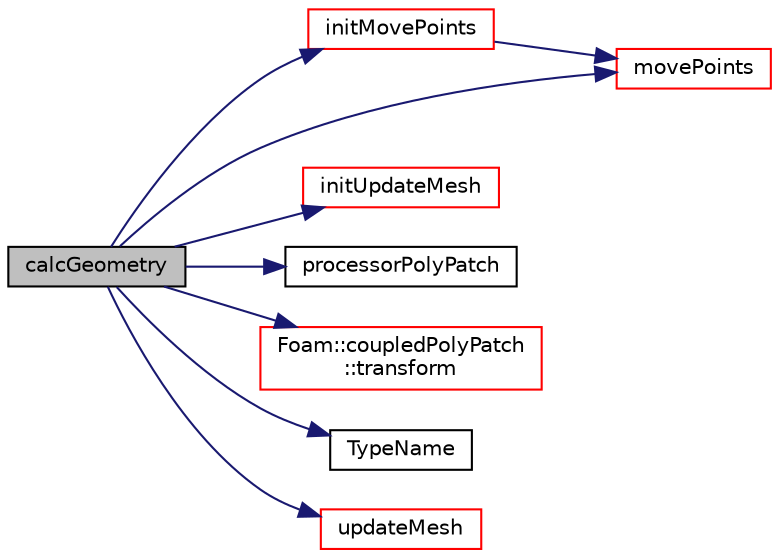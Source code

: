 digraph "calcGeometry"
{
  bgcolor="transparent";
  edge [fontname="Helvetica",fontsize="10",labelfontname="Helvetica",labelfontsize="10"];
  node [fontname="Helvetica",fontsize="10",shape=record];
  rankdir="LR";
  Node1 [label="calcGeometry",height=0.2,width=0.4,color="black", fillcolor="grey75", style="filled", fontcolor="black"];
  Node1 -> Node2 [color="midnightblue",fontsize="10",style="solid",fontname="Helvetica"];
  Node2 [label="initMovePoints",height=0.2,width=0.4,color="red",URL="$a02045.html#a2bad1de417e8eb8f09a4ed66147a3274",tooltip="Initialise the patches for moving points. "];
  Node2 -> Node3 [color="midnightblue",fontsize="10",style="solid",fontname="Helvetica"];
  Node3 [label="movePoints",height=0.2,width=0.4,color="red",URL="$a02045.html#aacd07914399d9e26077bb4ed6a0ed2a2",tooltip="Correct patches after moving points. "];
  Node1 -> Node4 [color="midnightblue",fontsize="10",style="solid",fontname="Helvetica"];
  Node4 [label="initUpdateMesh",height=0.2,width=0.4,color="red",URL="$a02045.html#aba14098b759b2f349996ba9d0c33544c",tooltip="Initialise the update of the patch topology. "];
  Node1 -> Node3 [color="midnightblue",fontsize="10",style="solid",fontname="Helvetica"];
  Node1 -> Node5 [color="midnightblue",fontsize="10",style="solid",fontname="Helvetica"];
  Node5 [label="processorPolyPatch",height=0.2,width=0.4,color="black",URL="$a02045.html#a970b550f6c36def6055c11beadbd420b",tooltip="Construct from components with specified name. "];
  Node1 -> Node6 [color="midnightblue",fontsize="10",style="solid",fontname="Helvetica"];
  Node6 [label="Foam::coupledPolyPatch\l::transform",height=0.2,width=0.4,color="red",URL="$a00424.html#ac4df2e829cf15ca6ecef5950e701c481",tooltip="Type of transform. "];
  Node1 -> Node7 [color="midnightblue",fontsize="10",style="solid",fontname="Helvetica"];
  Node7 [label="TypeName",height=0.2,width=0.4,color="black",URL="$a02045.html#acb956fb1a70a81e943ddbb348ecebd30",tooltip="Runtime type information. "];
  Node1 -> Node8 [color="midnightblue",fontsize="10",style="solid",fontname="Helvetica"];
  Node8 [label="updateMesh",height=0.2,width=0.4,color="red",URL="$a02045.html#a06139aa7a91eeed82560f0c3d03d1845",tooltip="Update of the patch topology. "];
}
